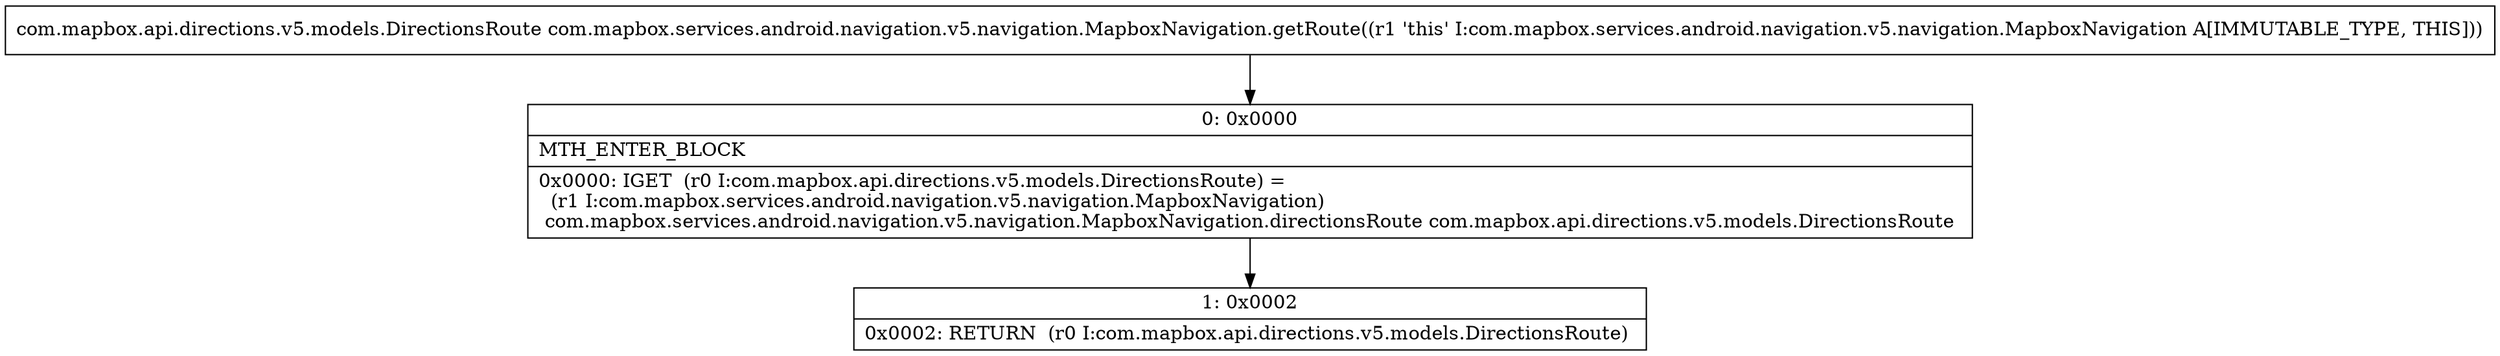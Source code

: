 digraph "CFG forcom.mapbox.services.android.navigation.v5.navigation.MapboxNavigation.getRoute()Lcom\/mapbox\/api\/directions\/v5\/models\/DirectionsRoute;" {
Node_0 [shape=record,label="{0\:\ 0x0000|MTH_ENTER_BLOCK\l|0x0000: IGET  (r0 I:com.mapbox.api.directions.v5.models.DirectionsRoute) = \l  (r1 I:com.mapbox.services.android.navigation.v5.navigation.MapboxNavigation)\l com.mapbox.services.android.navigation.v5.navigation.MapboxNavigation.directionsRoute com.mapbox.api.directions.v5.models.DirectionsRoute \l}"];
Node_1 [shape=record,label="{1\:\ 0x0002|0x0002: RETURN  (r0 I:com.mapbox.api.directions.v5.models.DirectionsRoute) \l}"];
MethodNode[shape=record,label="{com.mapbox.api.directions.v5.models.DirectionsRoute com.mapbox.services.android.navigation.v5.navigation.MapboxNavigation.getRoute((r1 'this' I:com.mapbox.services.android.navigation.v5.navigation.MapboxNavigation A[IMMUTABLE_TYPE, THIS])) }"];
MethodNode -> Node_0;
Node_0 -> Node_1;
}


